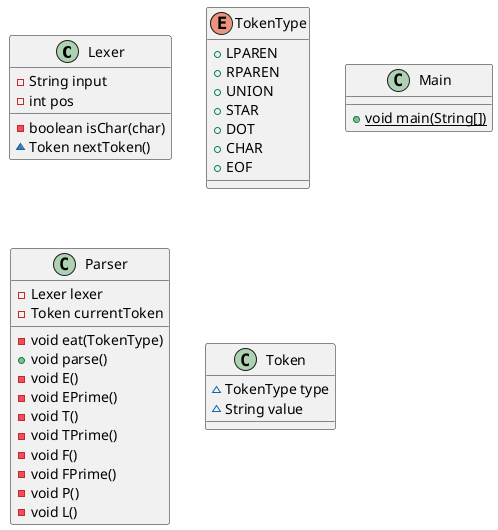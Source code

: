 @startuml
class Lexer {
- String input
- int pos
- boolean isChar(char)
~ Token nextToken()
}


enum TokenType {
+  LPAREN
+  RPAREN
+  UNION
+  STAR
+  DOT
+  CHAR
+  EOF
}

class Main {
+ {static} void main(String[])
}

class Parser {
- Lexer lexer
- Token currentToken
- void eat(TokenType)
+ void parse()
- void E()
- void EPrime()
- void T()
- void TPrime()
- void F()
- void FPrime()
- void P()
- void L()
}


class Token {
~ TokenType type
~ String value
}

@enduml
